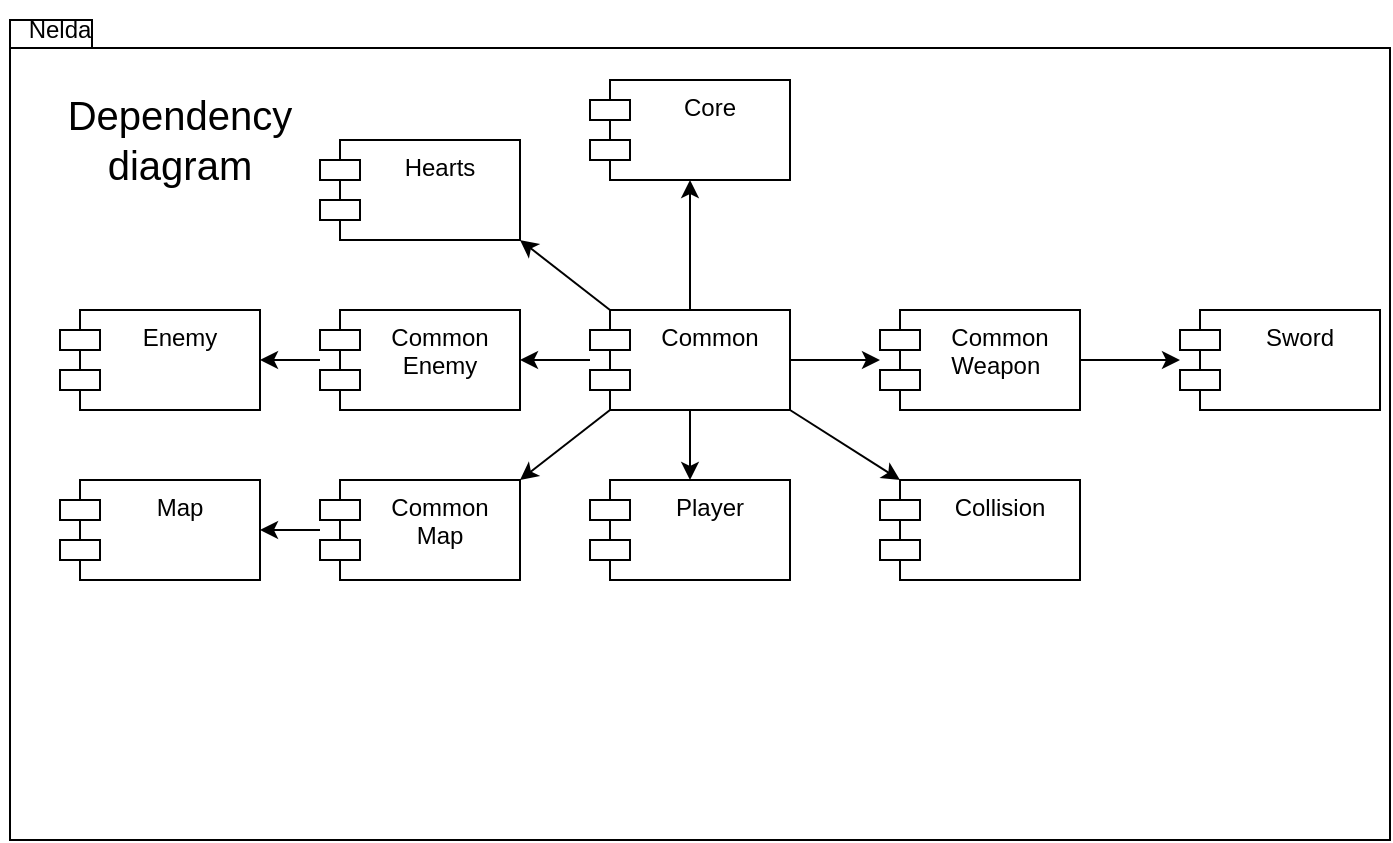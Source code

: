 <mxfile version="21.0.2" type="device"><diagram name="Page-1" id="5f0bae14-7c28-e335-631c-24af17079c00"><mxGraphModel dx="1306" dy="786" grid="1" gridSize="10" guides="1" tooltips="1" connect="1" arrows="1" fold="1" page="1" pageScale="1" pageWidth="1100" pageHeight="850" background="none" math="0" shadow="0"><root><mxCell id="0"/><mxCell id="1" parent="0"/><mxCell id="cGXpMRvkfccIFrecqipb-5" value="" style="shape=folder;fontStyle=1;spacingTop=10;tabWidth=40;tabHeight=14;tabPosition=left;html=1;whiteSpace=wrap;labelBackgroundColor=none;" parent="1" vertex="1"><mxGeometry x="205" y="110" width="690" height="410" as="geometry"/></mxCell><mxCell id="cGXpMRvkfccIFrecqipb-8" style="rounded=0;orthogonalLoop=1;jettySize=auto;html=1;entryX=0.5;entryY=1;entryDx=0;entryDy=0;" parent="1" source="cGXpMRvkfccIFrecqipb-6" target="cGXpMRvkfccIFrecqipb-7" edge="1"><mxGeometry relative="1" as="geometry"/></mxCell><mxCell id="cGXpMRvkfccIFrecqipb-11" style="rounded=0;orthogonalLoop=1;jettySize=auto;html=1;exitX=1;exitY=1;exitDx=0;exitDy=0;entryX=0;entryY=0;entryDx=10;entryDy=0;entryPerimeter=0;" parent="1" source="cGXpMRvkfccIFrecqipb-6" target="cGXpMRvkfccIFrecqipb-9" edge="1"><mxGeometry relative="1" as="geometry"/></mxCell><mxCell id="cGXpMRvkfccIFrecqipb-24" style="edgeStyle=none;rounded=0;orthogonalLoop=1;jettySize=auto;html=1;exitX=0;exitY=1;exitDx=10;exitDy=0;exitPerimeter=0;entryX=1;entryY=0;entryDx=0;entryDy=0;" parent="1" source="cGXpMRvkfccIFrecqipb-6" target="cGXpMRvkfccIFrecqipb-22" edge="1"><mxGeometry relative="1" as="geometry"/></mxCell><mxCell id="cGXpMRvkfccIFrecqipb-26" style="edgeStyle=none;rounded=0;orthogonalLoop=1;jettySize=auto;html=1;" parent="1" source="cGXpMRvkfccIFrecqipb-6" target="cGXpMRvkfccIFrecqipb-20" edge="1"><mxGeometry relative="1" as="geometry"/></mxCell><mxCell id="m2D711dvYWjES3At4VhW-2" style="edgeStyle=orthogonalEdgeStyle;rounded=0;orthogonalLoop=1;jettySize=auto;html=1;exitX=0.5;exitY=1;exitDx=0;exitDy=0;" edge="1" parent="1" source="cGXpMRvkfccIFrecqipb-6" target="m2D711dvYWjES3At4VhW-1"><mxGeometry relative="1" as="geometry"/></mxCell><mxCell id="m2D711dvYWjES3At4VhW-4" style="rounded=0;orthogonalLoop=1;jettySize=auto;html=1;exitX=0;exitY=0;exitDx=10;exitDy=0;exitPerimeter=0;entryX=1;entryY=1;entryDx=0;entryDy=0;" edge="1" parent="1" source="cGXpMRvkfccIFrecqipb-6" target="cGXpMRvkfccIFrecqipb-14"><mxGeometry relative="1" as="geometry"/></mxCell><mxCell id="m2D711dvYWjES3At4VhW-7" style="edgeStyle=orthogonalEdgeStyle;rounded=0;orthogonalLoop=1;jettySize=auto;html=1;exitX=1;exitY=0.5;exitDx=0;exitDy=0;" edge="1" parent="1" source="cGXpMRvkfccIFrecqipb-6" target="cGXpMRvkfccIFrecqipb-16"><mxGeometry relative="1" as="geometry"/></mxCell><mxCell id="cGXpMRvkfccIFrecqipb-6" value="Common" style="shape=module;align=left;spacingLeft=20;align=center;verticalAlign=top;labelBackgroundColor=none;" parent="1" vertex="1"><mxGeometry x="495" y="255" width="100" height="50" as="geometry"/></mxCell><mxCell id="cGXpMRvkfccIFrecqipb-7" value="Core" style="shape=module;align=left;spacingLeft=20;align=center;verticalAlign=top;labelBackgroundColor=none;" parent="1" vertex="1"><mxGeometry x="495" y="140" width="100" height="50" as="geometry"/></mxCell><mxCell id="cGXpMRvkfccIFrecqipb-9" value="Collision" style="shape=module;align=left;spacingLeft=20;align=center;verticalAlign=top;labelBackgroundColor=none;" parent="1" vertex="1"><mxGeometry x="640" y="340" width="100" height="50" as="geometry"/></mxCell><mxCell id="cGXpMRvkfccIFrecqipb-14" value="Hearts" style="shape=module;align=left;spacingLeft=20;align=center;verticalAlign=top;labelBackgroundColor=none;" parent="1" vertex="1"><mxGeometry x="360" y="170" width="100" height="50" as="geometry"/></mxCell><mxCell id="m2D711dvYWjES3At4VhW-8" style="edgeStyle=orthogonalEdgeStyle;rounded=0;orthogonalLoop=1;jettySize=auto;html=1;exitX=1;exitY=0.5;exitDx=0;exitDy=0;" edge="1" parent="1" source="cGXpMRvkfccIFrecqipb-16" target="cGXpMRvkfccIFrecqipb-17"><mxGeometry relative="1" as="geometry"/></mxCell><mxCell id="cGXpMRvkfccIFrecqipb-16" value="&lt;div align=&quot;left&quot;&gt;Common&lt;/div&gt;&lt;div align=&quot;left&quot;&gt;Weapon&lt;/div&gt;" style="shape=module;align=left;spacingLeft=20;align=center;verticalAlign=top;labelBackgroundColor=none;whiteSpace=wrap;html=1;" parent="1" vertex="1"><mxGeometry x="640" y="255" width="100" height="50" as="geometry"/></mxCell><mxCell id="cGXpMRvkfccIFrecqipb-17" value="Sword" style="shape=module;align=left;spacingLeft=20;align=center;verticalAlign=top;labelBackgroundColor=none;" parent="1" vertex="1"><mxGeometry x="790" y="255" width="100" height="50" as="geometry"/></mxCell><mxCell id="cGXpMRvkfccIFrecqipb-27" style="edgeStyle=none;rounded=0;orthogonalLoop=1;jettySize=auto;html=1;" parent="1" source="cGXpMRvkfccIFrecqipb-20" target="cGXpMRvkfccIFrecqipb-21" edge="1"><mxGeometry relative="1" as="geometry"/></mxCell><mxCell id="cGXpMRvkfccIFrecqipb-20" value="Common&#xA;Enemy" style="shape=module;align=left;spacingLeft=20;align=center;verticalAlign=top;labelBackgroundColor=none;" parent="1" vertex="1"><mxGeometry x="360" y="255" width="100" height="50" as="geometry"/></mxCell><mxCell id="cGXpMRvkfccIFrecqipb-21" value="Enemy" style="shape=module;align=left;spacingLeft=20;align=center;verticalAlign=top;labelBackgroundColor=none;" parent="1" vertex="1"><mxGeometry x="230" y="255" width="100" height="50" as="geometry"/></mxCell><mxCell id="cGXpMRvkfccIFrecqipb-25" style="edgeStyle=none;rounded=0;orthogonalLoop=1;jettySize=auto;html=1;" parent="1" source="cGXpMRvkfccIFrecqipb-22" target="cGXpMRvkfccIFrecqipb-23" edge="1"><mxGeometry relative="1" as="geometry"/></mxCell><mxCell id="cGXpMRvkfccIFrecqipb-22" value="Common&#xA;Map" style="shape=module;align=left;spacingLeft=20;align=center;verticalAlign=top;labelBackgroundColor=none;" parent="1" vertex="1"><mxGeometry x="360" y="340" width="100" height="50" as="geometry"/></mxCell><mxCell id="cGXpMRvkfccIFrecqipb-23" value="Map" style="shape=module;align=left;spacingLeft=20;align=center;verticalAlign=top;labelBackgroundColor=none;" parent="1" vertex="1"><mxGeometry x="230" y="340" width="100" height="50" as="geometry"/></mxCell><mxCell id="cGXpMRvkfccIFrecqipb-29" value="Nelda" style="text;html=1;strokeColor=none;fillColor=none;align=center;verticalAlign=middle;whiteSpace=wrap;rounded=0;" parent="1" vertex="1"><mxGeometry x="200" y="100" width="60" height="30" as="geometry"/></mxCell><mxCell id="m2D711dvYWjES3At4VhW-1" value="Player" style="shape=module;align=left;spacingLeft=20;align=center;verticalAlign=top;labelBackgroundColor=none;" vertex="1" parent="1"><mxGeometry x="495" y="340" width="100" height="50" as="geometry"/></mxCell><mxCell id="m2D711dvYWjES3At4VhW-3" value="&lt;font style=&quot;font-size: 13px;&quot;&gt;&lt;font style=&quot;font-size: 14px;&quot;&gt;&lt;font style=&quot;font-size: 15px;&quot;&gt;&lt;font style=&quot;font-size: 16px;&quot;&gt;&lt;font style=&quot;font-size: 17px;&quot;&gt;&lt;font style=&quot;font-size: 18px;&quot;&gt;&lt;font style=&quot;font-size: 19px;&quot;&gt;&lt;font style=&quot;font-size: 20px;&quot;&gt;Dependency diagram&lt;/font&gt;&lt;/font&gt;&lt;/font&gt;&lt;/font&gt;&lt;/font&gt;&lt;/font&gt;&lt;/font&gt;&lt;/font&gt;" style="text;html=1;strokeColor=none;fillColor=none;align=center;verticalAlign=middle;whiteSpace=wrap;rounded=0;" vertex="1" parent="1"><mxGeometry x="250" y="150" width="80" height="40" as="geometry"/></mxCell></root></mxGraphModel></diagram></mxfile>